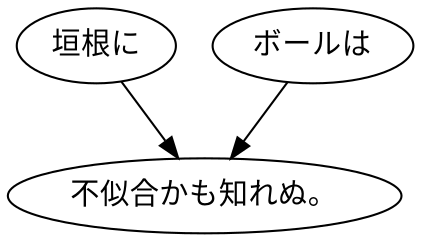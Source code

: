 digraph graph5096 {
	node0 [label="垣根に"];
	node1 [label="ボールは"];
	node2 [label="不似合かも知れぬ。"];
	node0 -> node2;
	node1 -> node2;
}
